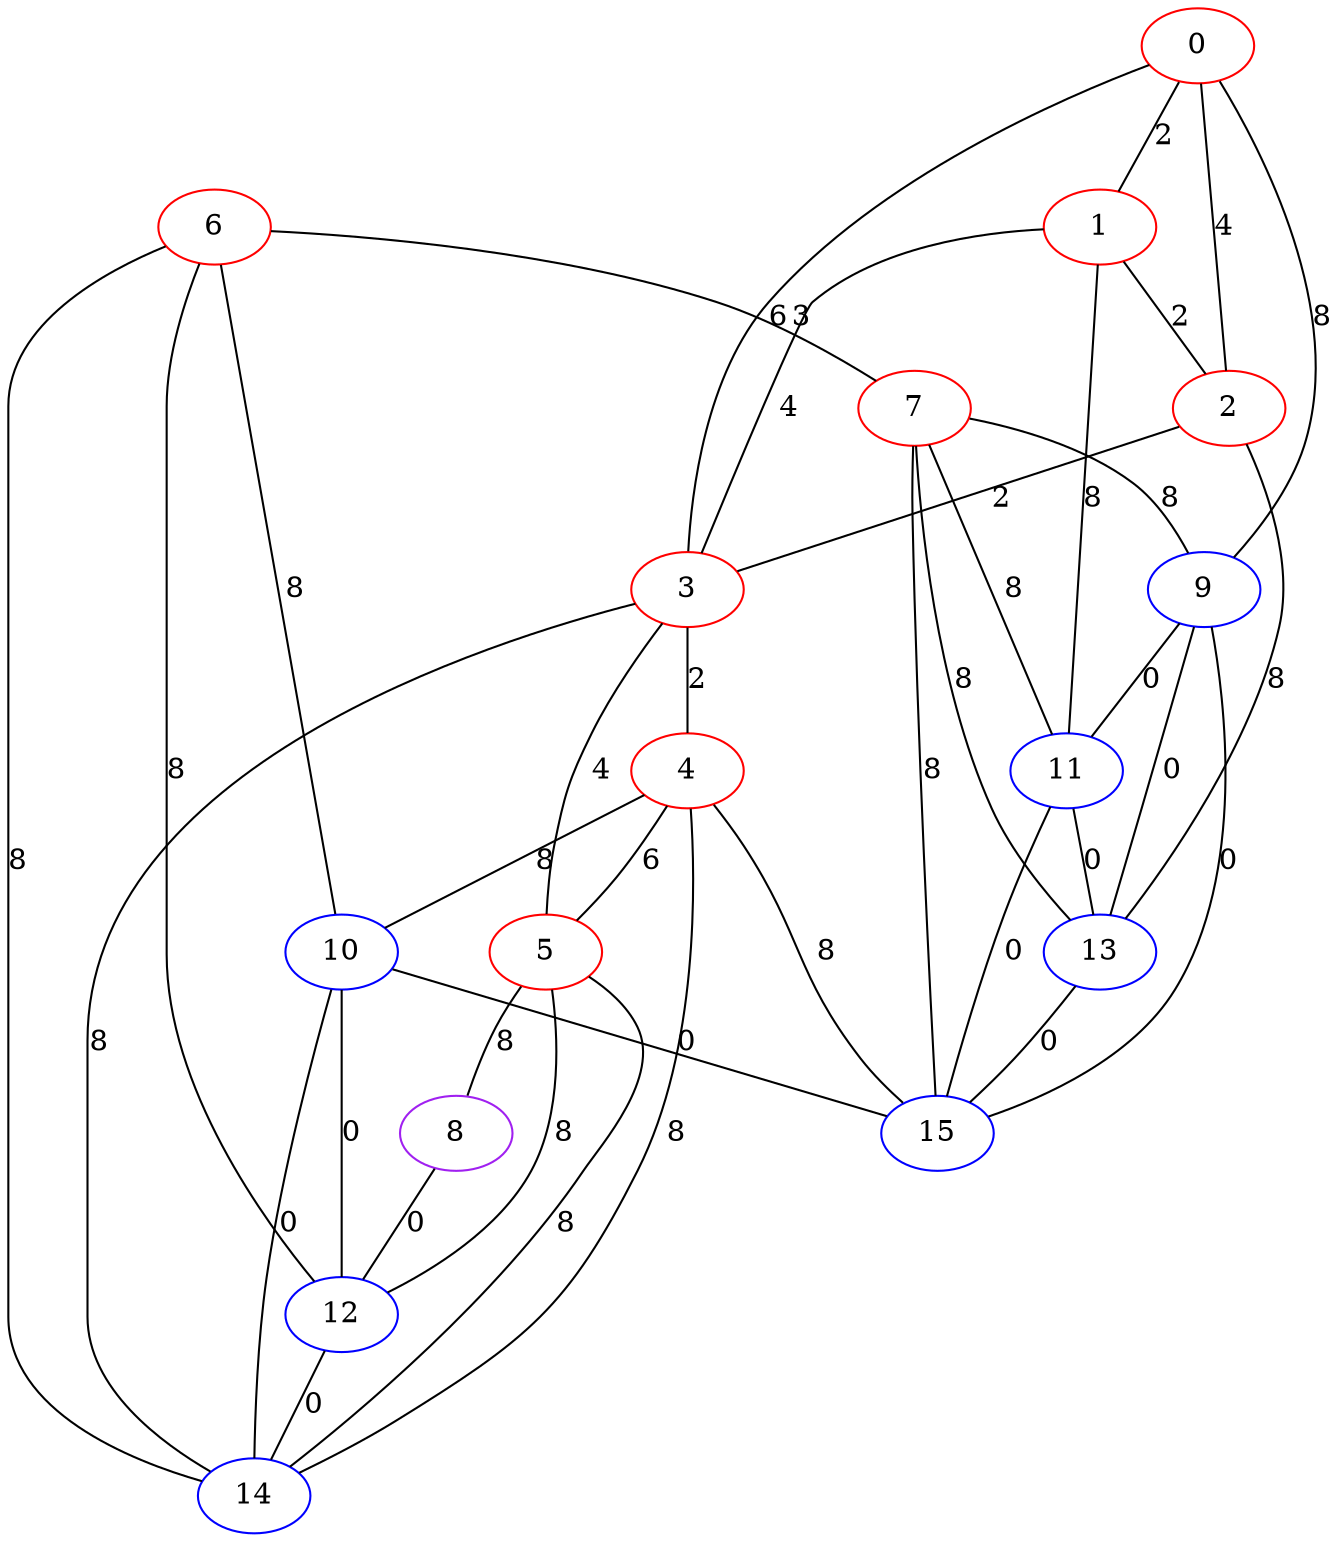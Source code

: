 graph "" {
0 [color=red, weight=1];
1 [color=red, weight=1];
2 [color=red, weight=1];
3 [color=red, weight=1];
4 [color=red, weight=1];
5 [color=red, weight=1];
6 [color=red, weight=1];
7 [color=red, weight=1];
8 [color=purple, weight=4];
9 [color=blue, weight=3];
10 [color=blue, weight=3];
11 [color=blue, weight=3];
12 [color=blue, weight=3];
13 [color=blue, weight=3];
14 [color=blue, weight=3];
15 [color=blue, weight=3];
0 -- 1  [key=0, label=2];
0 -- 2  [key=0, label=4];
0 -- 3  [key=0, label=6];
0 -- 9  [key=0, label=8];
1 -- 11  [key=0, label=8];
1 -- 2  [key=0, label=2];
1 -- 3  [key=0, label=4];
2 -- 3  [key=0, label=2];
2 -- 13  [key=0, label=8];
3 -- 4  [key=0, label=2];
3 -- 5  [key=0, label=4];
3 -- 14  [key=0, label=8];
4 -- 10  [key=0, label=8];
4 -- 5  [key=0, label=6];
4 -- 14  [key=0, label=8];
4 -- 15  [key=0, label=8];
5 -- 8  [key=0, label=8];
5 -- 12  [key=0, label=8];
5 -- 14  [key=0, label=8];
6 -- 10  [key=0, label=8];
6 -- 12  [key=0, label=8];
6 -- 14  [key=0, label=8];
6 -- 7  [key=0, label=3];
7 -- 9  [key=0, label=8];
7 -- 11  [key=0, label=8];
7 -- 13  [key=0, label=8];
7 -- 15  [key=0, label=8];
8 -- 12  [key=0, label=0];
9 -- 11  [key=0, label=0];
9 -- 13  [key=0, label=0];
9 -- 15  [key=0, label=0];
10 -- 12  [key=0, label=0];
10 -- 14  [key=0, label=0];
10 -- 15  [key=0, label=0];
11 -- 15  [key=0, label=0];
11 -- 13  [key=0, label=0];
12 -- 14  [key=0, label=0];
13 -- 15  [key=0, label=0];
}
